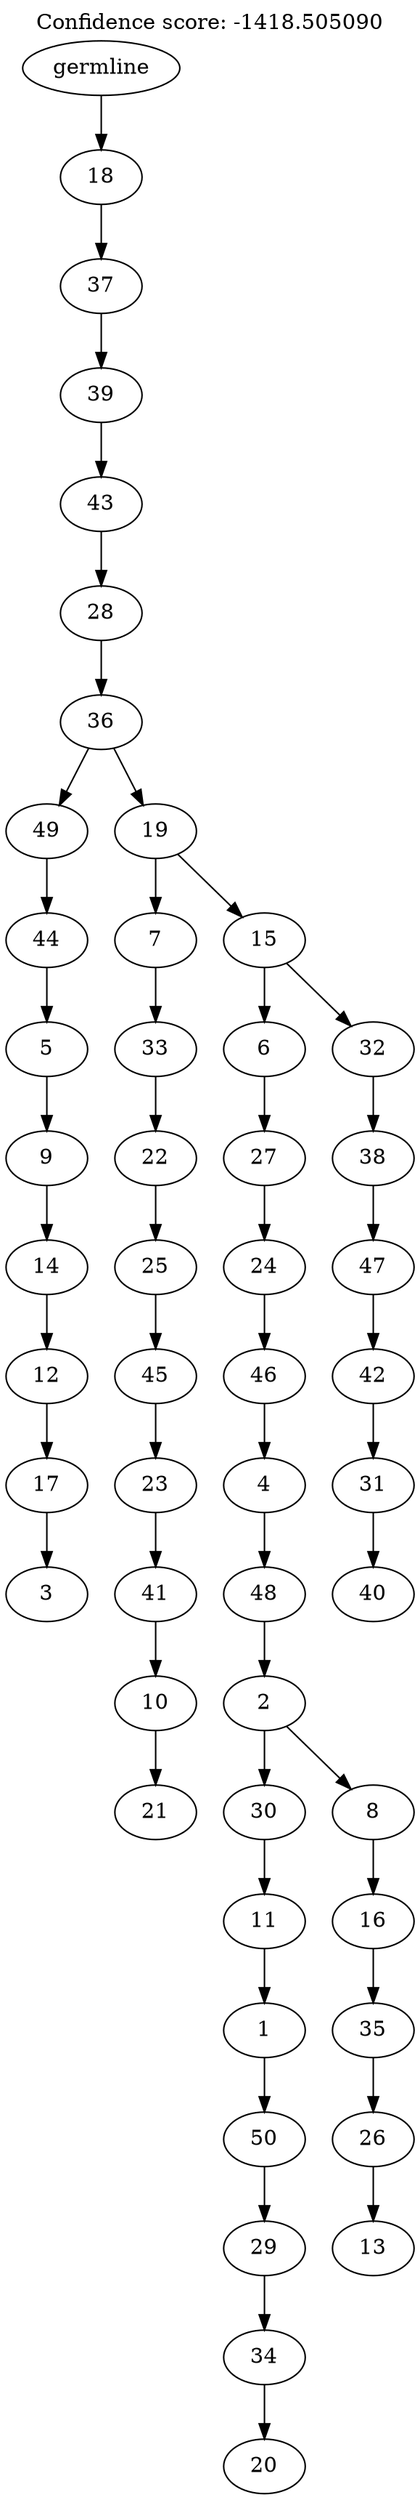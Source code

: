 digraph g {
	"49" -> "50";
	"50" [label="3"];
	"48" -> "49";
	"49" [label="17"];
	"47" -> "48";
	"48" [label="12"];
	"46" -> "47";
	"47" [label="14"];
	"45" -> "46";
	"46" [label="9"];
	"44" -> "45";
	"45" [label="5"];
	"43" -> "44";
	"44" [label="44"];
	"41" -> "42";
	"42" [label="21"];
	"40" -> "41";
	"41" [label="10"];
	"39" -> "40";
	"40" [label="41"];
	"38" -> "39";
	"39" [label="23"];
	"37" -> "38";
	"38" [label="45"];
	"36" -> "37";
	"37" [label="25"];
	"35" -> "36";
	"36" [label="22"];
	"34" -> "35";
	"35" [label="33"];
	"32" -> "33";
	"33" [label="20"];
	"31" -> "32";
	"32" [label="34"];
	"30" -> "31";
	"31" [label="29"];
	"29" -> "30";
	"30" [label="50"];
	"28" -> "29";
	"29" [label="1"];
	"27" -> "28";
	"28" [label="11"];
	"25" -> "26";
	"26" [label="13"];
	"24" -> "25";
	"25" [label="26"];
	"23" -> "24";
	"24" [label="35"];
	"22" -> "23";
	"23" [label="16"];
	"21" -> "22";
	"22" [label="8"];
	"21" -> "27";
	"27" [label="30"];
	"20" -> "21";
	"21" [label="2"];
	"19" -> "20";
	"20" [label="48"];
	"18" -> "19";
	"19" [label="4"];
	"17" -> "18";
	"18" [label="46"];
	"16" -> "17";
	"17" [label="24"];
	"15" -> "16";
	"16" [label="27"];
	"13" -> "14";
	"14" [label="40"];
	"12" -> "13";
	"13" [label="31"];
	"11" -> "12";
	"12" [label="42"];
	"10" -> "11";
	"11" [label="47"];
	"9" -> "10";
	"10" [label="38"];
	"8" -> "9";
	"9" [label="32"];
	"8" -> "15";
	"15" [label="6"];
	"7" -> "8";
	"8" [label="15"];
	"7" -> "34";
	"34" [label="7"];
	"6" -> "7";
	"7" [label="19"];
	"6" -> "43";
	"43" [label="49"];
	"5" -> "6";
	"6" [label="36"];
	"4" -> "5";
	"5" [label="28"];
	"3" -> "4";
	"4" [label="43"];
	"2" -> "3";
	"3" [label="39"];
	"1" -> "2";
	"2" [label="37"];
	"0" -> "1";
	"1" [label="18"];
	"0" [label="germline"];
	labelloc="t";
	label="Confidence score: -1418.505090";
}
